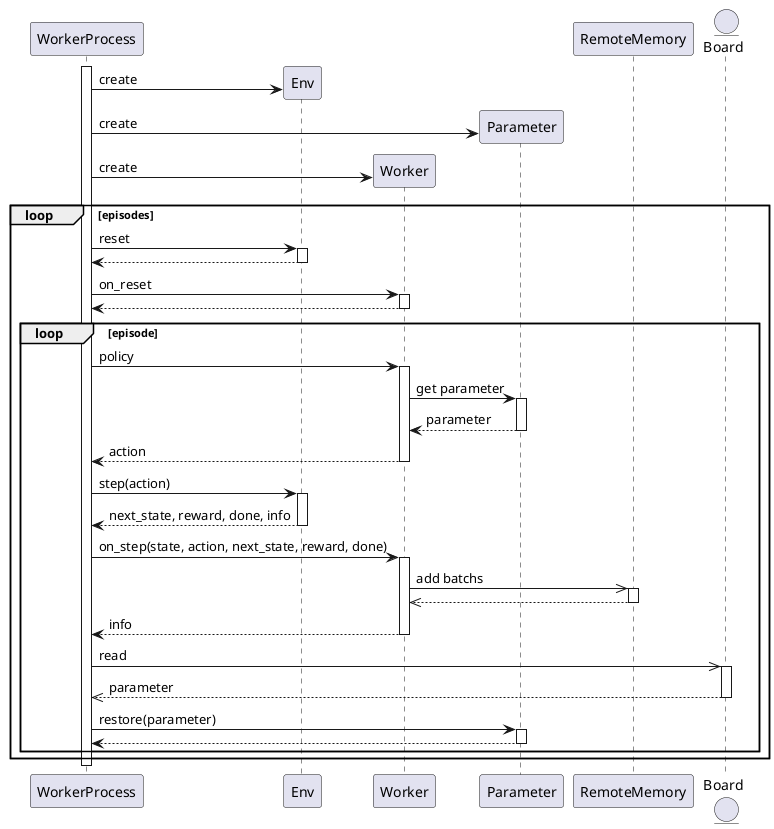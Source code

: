 @startuml
autoactivate on

participant WorkerProcess
participant Env
participant Worker
participant Parameter
participant RemoteMemory
entity Board


activate WorkerProcess
WorkerProcess -> Env ** : create
WorkerProcess -> Parameter ** : create
WorkerProcess -> Worker ** : create
loop episodes
    WorkerProcess -> Env: reset
    return
    WorkerProcess -> Worker: on_reset
    return

    loop episode
        WorkerProcess -> Worker: policy
            Worker -> Parameter: get parameter
            return parameter
        return action
        WorkerProcess -> Env: step(action)
        return next_state, reward, done, info

        WorkerProcess -> Worker: on_step(state, action, next_state, reward, done)
            Worker ->> RemoteMemory: add batchs
            return
        return info

        WorkerProcess ->> Board: read
        return parameter
        WorkerProcess -> Parameter: restore(parameter)
        return

    end
end
deactivate WorkerProcess


@enduml